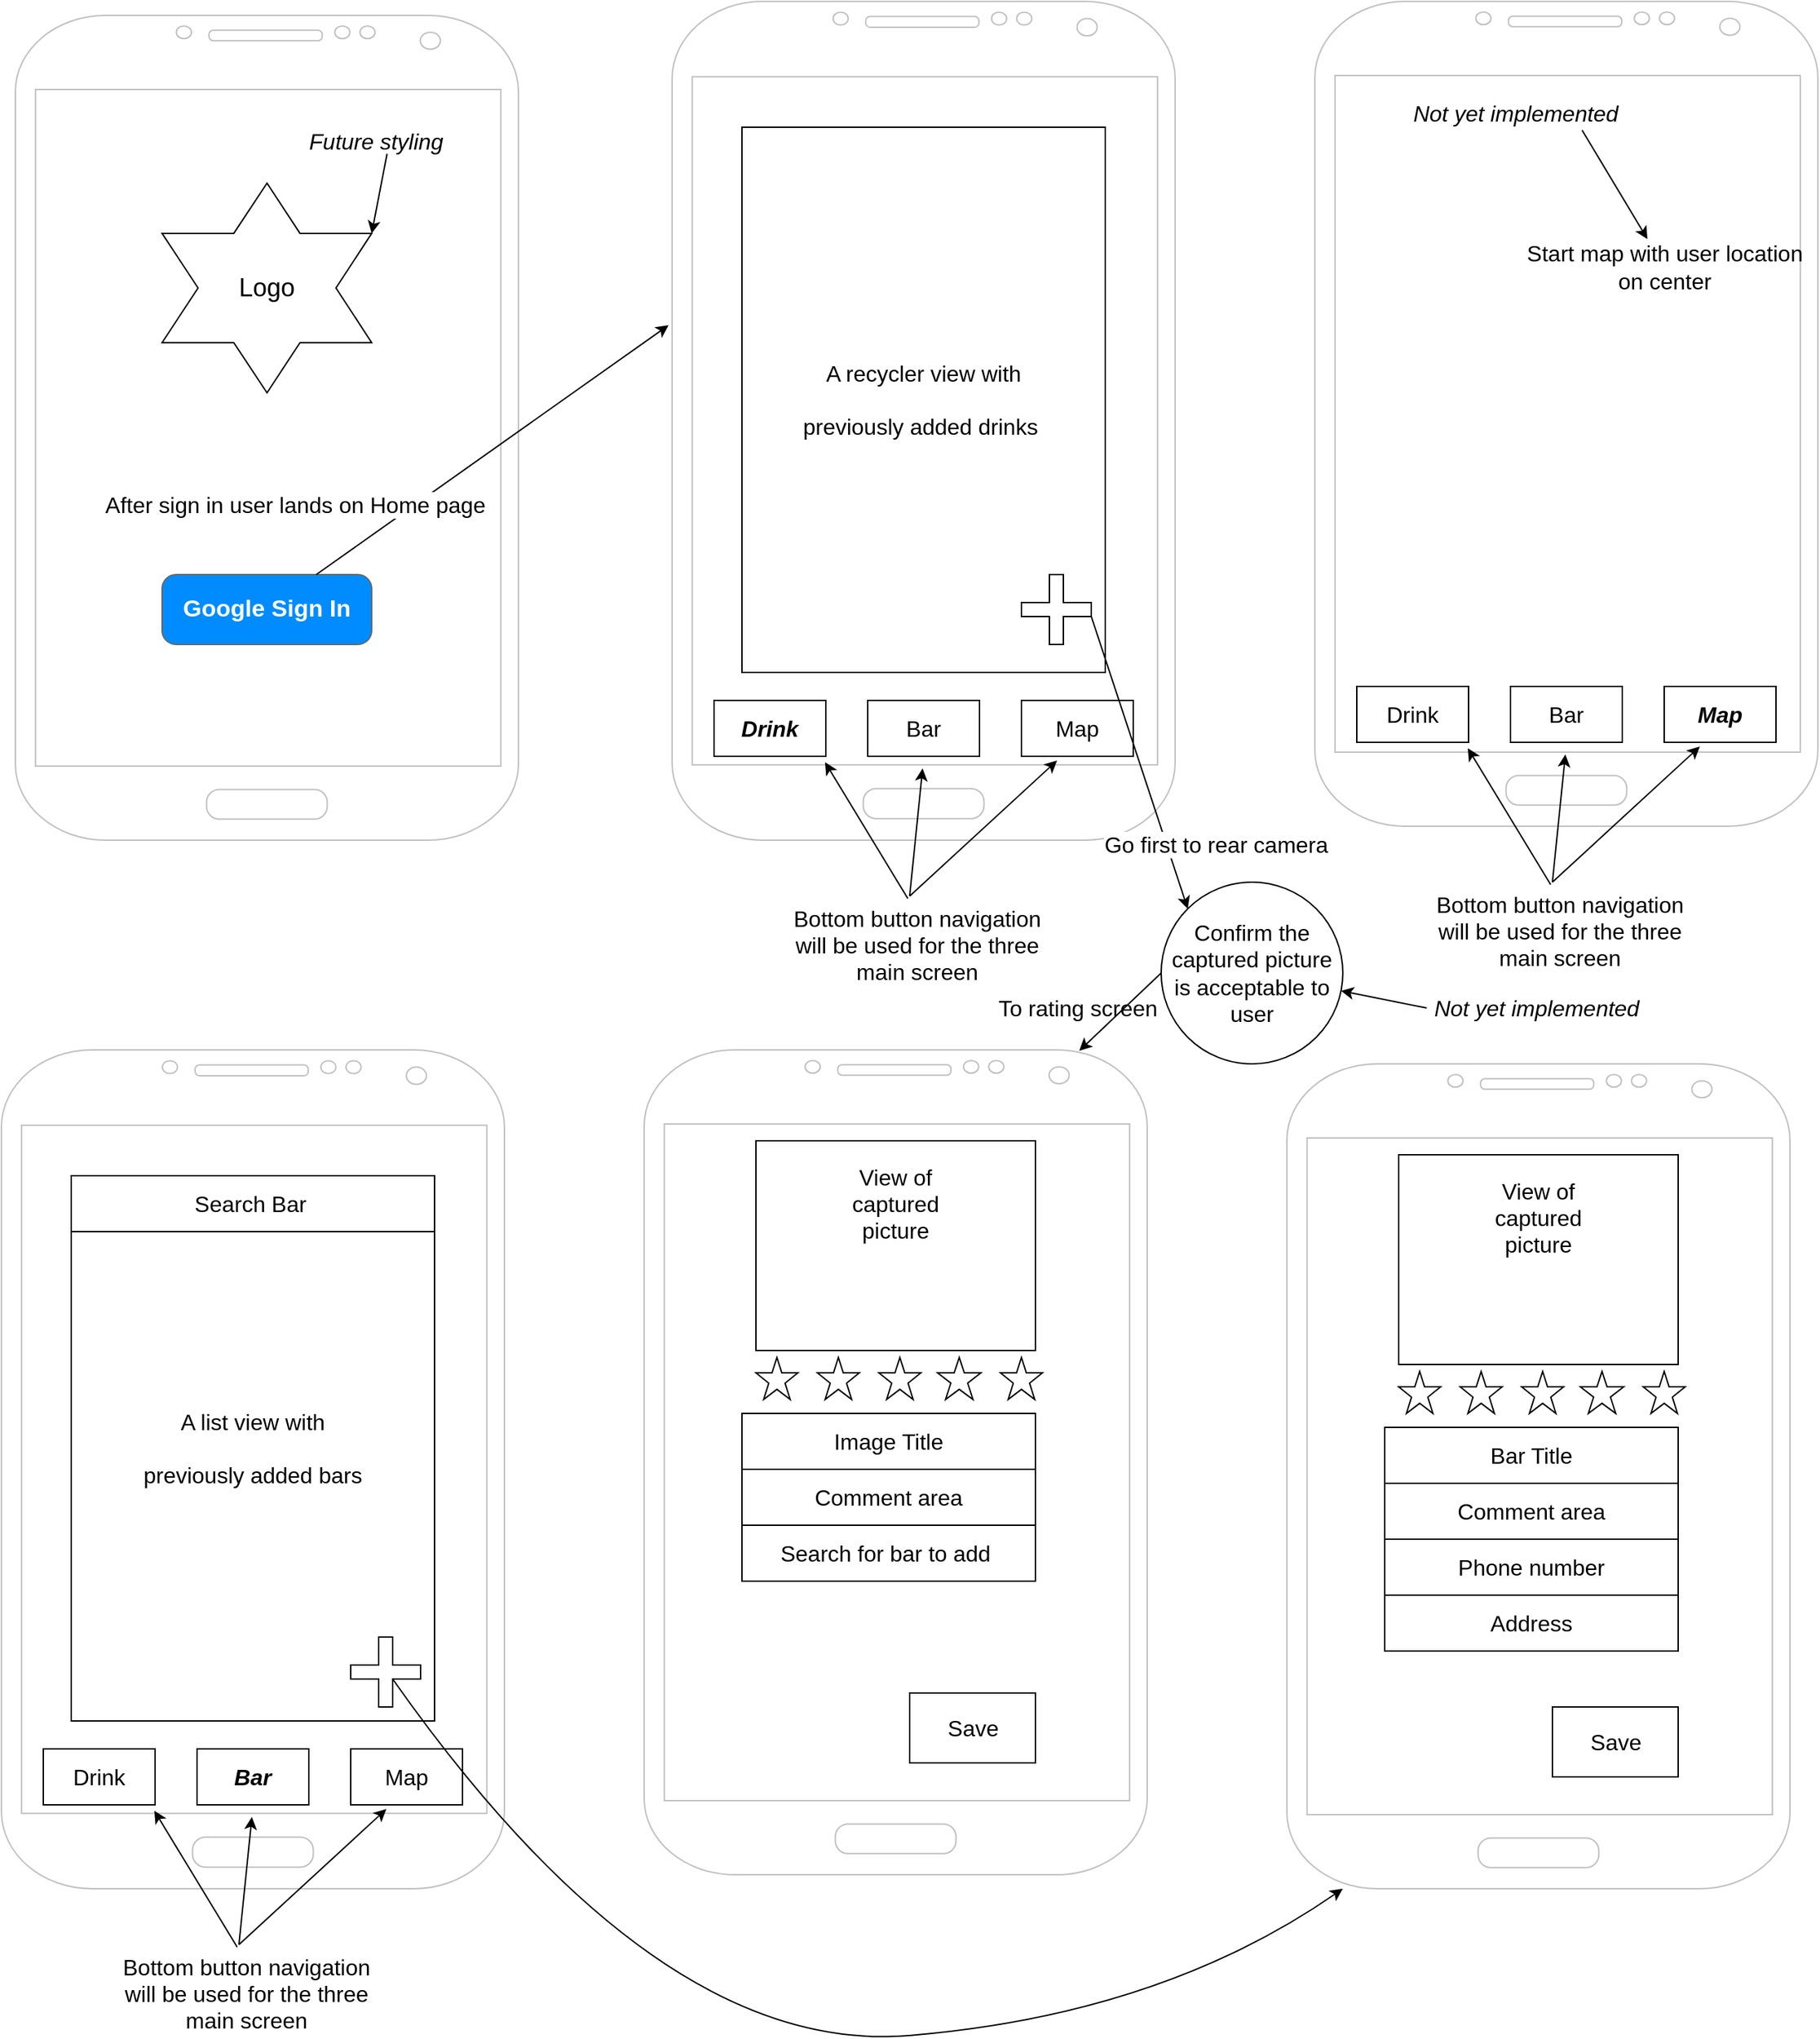 <mxfile version="14.5.9" type="device"><diagram id="bA2x4f0HrEjmfIGBQZVj" name="Page-1"><mxGraphModel dx="2272" dy="782" grid="1" gridSize="10" guides="1" tooltips="1" connect="1" arrows="1" fold="1" page="1" pageScale="1" pageWidth="850" pageHeight="1100" math="0" shadow="0"><root><mxCell id="0"/><mxCell id="1" parent="0"/><mxCell id="3H3DRTiMyvUc3eCoSPQ--7" value="" style="group" parent="1" vertex="1" connectable="0"><mxGeometry x="30" y="20" width="360" height="700" as="geometry"/></mxCell><mxCell id="3H3DRTiMyvUc3eCoSPQ--1" value="" style="verticalLabelPosition=bottom;verticalAlign=top;html=1;shadow=0;dashed=0;strokeWidth=1;shape=mxgraph.android.phone2;strokeColor=#c0c0c0;" parent="3H3DRTiMyvUc3eCoSPQ--7" vertex="1"><mxGeometry width="360" height="600" as="geometry"/></mxCell><mxCell id="3H3DRTiMyvUc3eCoSPQ--6" value="&lt;font style=&quot;font-size: 16px&quot;&gt;A recycler view with &lt;br&gt;&lt;br&gt;previously added drinks&amp;nbsp;&lt;/font&gt;" style="rounded=0;whiteSpace=wrap;html=1;" parent="3H3DRTiMyvUc3eCoSPQ--7" vertex="1"><mxGeometry x="50" y="90" width="260" height="390" as="geometry"/></mxCell><mxCell id="qYabKmIg8mGR_LBSx-X4-5" value="" style="shape=cross;whiteSpace=wrap;html=1;" parent="3H3DRTiMyvUc3eCoSPQ--7" vertex="1"><mxGeometry x="250" y="410" width="50" height="50" as="geometry"/></mxCell><mxCell id="qYabKmIg8mGR_LBSx-X4-22" value="" style="verticalLabelPosition=bottom;verticalAlign=top;html=1;shape=mxgraph.basic.rect;fillColor2=none;strokeWidth=1;size=20;indent=5;" parent="3H3DRTiMyvUc3eCoSPQ--7" vertex="1"><mxGeometry x="30" y="500" width="80" height="40" as="geometry"/></mxCell><mxCell id="qYabKmIg8mGR_LBSx-X4-23" value="" style="verticalLabelPosition=bottom;verticalAlign=top;html=1;shape=mxgraph.basic.rect;fillColor2=none;strokeWidth=1;size=20;indent=5;" parent="3H3DRTiMyvUc3eCoSPQ--7" vertex="1"><mxGeometry x="140" y="500" width="80" height="40" as="geometry"/></mxCell><mxCell id="qYabKmIg8mGR_LBSx-X4-24" value="" style="verticalLabelPosition=bottom;verticalAlign=top;html=1;shape=mxgraph.basic.rect;fillColor2=none;strokeWidth=1;size=20;indent=5;" parent="3H3DRTiMyvUc3eCoSPQ--7" vertex="1"><mxGeometry x="250" y="500" width="80" height="40" as="geometry"/></mxCell><mxCell id="qYabKmIg8mGR_LBSx-X4-25" value="&lt;font style=&quot;font-size: 16px&quot;&gt;&lt;b&gt;&lt;i&gt;Drink&lt;/i&gt;&lt;/b&gt;&lt;/font&gt;" style="text;html=1;strokeColor=none;fillColor=none;align=center;verticalAlign=middle;whiteSpace=wrap;rounded=0;" parent="3H3DRTiMyvUc3eCoSPQ--7" vertex="1"><mxGeometry x="50" y="510" width="40" height="20" as="geometry"/></mxCell><mxCell id="qYabKmIg8mGR_LBSx-X4-26" value="&lt;font style=&quot;font-size: 16px&quot;&gt;Bar&lt;/font&gt;" style="text;html=1;strokeColor=none;fillColor=none;align=center;verticalAlign=middle;whiteSpace=wrap;rounded=0;" parent="3H3DRTiMyvUc3eCoSPQ--7" vertex="1"><mxGeometry x="160" y="510" width="40" height="20" as="geometry"/></mxCell><mxCell id="qYabKmIg8mGR_LBSx-X4-27" value="&lt;font style=&quot;font-size: 16px&quot;&gt;Map&lt;/font&gt;" style="text;html=1;strokeColor=none;fillColor=none;align=center;verticalAlign=middle;whiteSpace=wrap;rounded=0;" parent="3H3DRTiMyvUc3eCoSPQ--7" vertex="1"><mxGeometry x="270" y="510" width="40" height="20" as="geometry"/></mxCell><mxCell id="qYabKmIg8mGR_LBSx-X4-28" value="&lt;font style=&quot;font-size: 16px&quot;&gt;Bottom button navigation&lt;br&gt;will be used for the three&lt;br&gt;main screen&lt;/font&gt;" style="text;html=1;align=center;verticalAlign=middle;resizable=0;points=[];autosize=1;" parent="3H3DRTiMyvUc3eCoSPQ--7" vertex="1"><mxGeometry x="80" y="650" width="190" height="50" as="geometry"/></mxCell><mxCell id="qYabKmIg8mGR_LBSx-X4-29" value="" style="endArrow=classic;html=1;exitX=0.467;exitY=-0.164;exitDx=0;exitDy=0;exitPerimeter=0;entryX=0.993;entryY=1.105;entryDx=0;entryDy=0;entryPerimeter=0;" parent="3H3DRTiMyvUc3eCoSPQ--7" source="qYabKmIg8mGR_LBSx-X4-28" target="qYabKmIg8mGR_LBSx-X4-22" edge="1"><mxGeometry width="50" height="50" relative="1" as="geometry"><mxPoint x="40" y="360" as="sourcePoint"/><mxPoint x="90" y="310" as="targetPoint"/></mxGeometry></mxCell><mxCell id="qYabKmIg8mGR_LBSx-X4-30" value="" style="endArrow=classic;html=1;entryX=0.498;entryY=0.913;entryDx=0;entryDy=0;entryPerimeter=0;" parent="3H3DRTiMyvUc3eCoSPQ--7" edge="1"><mxGeometry width="50" height="50" relative="1" as="geometry"><mxPoint x="170" y="640" as="sourcePoint"/><mxPoint x="179.28" y="548.67" as="targetPoint"/></mxGeometry></mxCell><mxCell id="qYabKmIg8mGR_LBSx-X4-31" value="" style="endArrow=classic;html=1;entryX=0.319;entryY=1.075;entryDx=0;entryDy=0;entryPerimeter=0;" parent="3H3DRTiMyvUc3eCoSPQ--7" target="qYabKmIg8mGR_LBSx-X4-24" edge="1"><mxGeometry width="50" height="50" relative="1" as="geometry"><mxPoint x="170" y="640" as="sourcePoint"/><mxPoint x="189.28" y="558.67" as="targetPoint"/></mxGeometry></mxCell><mxCell id="3H3DRTiMyvUc3eCoSPQ--8" value="" style="verticalLabelPosition=bottom;verticalAlign=top;html=1;shadow=0;dashed=0;strokeWidth=1;shape=mxgraph.android.phone2;strokeColor=#c0c0c0;" parent="1" vertex="1"><mxGeometry x="10" y="770" width="360" height="590" as="geometry"/></mxCell><mxCell id="3H3DRTiMyvUc3eCoSPQ--9" value="&lt;font style=&quot;font-size: 16px&quot;&gt;Confirm the captured picture is acceptable to user&lt;/font&gt;" style="ellipse;whiteSpace=wrap;html=1;aspect=fixed;" parent="1" vertex="1"><mxGeometry x="380" y="650" width="130" height="130" as="geometry"/></mxCell><mxCell id="3H3DRTiMyvUc3eCoSPQ--10" value="" style="endArrow=classic;html=1;entryX=0;entryY=0;entryDx=0;entryDy=0;exitX=0;exitY=0;exitDx=50;exitDy=30;exitPerimeter=0;" parent="1" source="qYabKmIg8mGR_LBSx-X4-5" target="3H3DRTiMyvUc3eCoSPQ--9" edge="1"><mxGeometry width="50" height="50" relative="1" as="geometry"><mxPoint x="350" y="460" as="sourcePoint"/><mxPoint x="440" y="650" as="targetPoint"/></mxGeometry></mxCell><mxCell id="3H3DRTiMyvUc3eCoSPQ--11" value="&lt;font style=&quot;font-size: 16px&quot;&gt;Go first to rear camera&lt;/font&gt;" style="edgeLabel;html=1;align=center;verticalAlign=middle;resizable=0;points=[];" parent="3H3DRTiMyvUc3eCoSPQ--10" vertex="1" connectable="0"><mxGeometry x="0.393" y="1" relative="1" as="geometry"><mxPoint x="39.77" y="16.9" as="offset"/></mxGeometry></mxCell><mxCell id="3H3DRTiMyvUc3eCoSPQ--12" value="" style="endArrow=classic;html=1;entryX=0.865;entryY=0.001;entryDx=0;entryDy=0;entryPerimeter=0;exitX=0;exitY=0.5;exitDx=0;exitDy=0;" parent="1" source="3H3DRTiMyvUc3eCoSPQ--9" target="3H3DRTiMyvUc3eCoSPQ--8" edge="1"><mxGeometry width="50" height="50" relative="1" as="geometry"><mxPoint x="390" y="700" as="sourcePoint"/><mxPoint x="440" y="650" as="targetPoint"/></mxGeometry></mxCell><mxCell id="3H3DRTiMyvUc3eCoSPQ--14" value="&lt;font style=&quot;font-size: 16px&quot;&gt;To rating screen&lt;/font&gt;" style="text;html=1;align=center;verticalAlign=middle;resizable=0;points=[];autosize=1;" parent="1" vertex="1"><mxGeometry x="255" y="730" width="130" height="20" as="geometry"/></mxCell><mxCell id="3H3DRTiMyvUc3eCoSPQ--16" value="&lt;font style=&quot;font-size: 16px&quot;&gt;Comment area&lt;/font&gt;" style="rounded=0;whiteSpace=wrap;html=1;" parent="1" vertex="1"><mxGeometry x="80" y="1070" width="210" height="40" as="geometry"/></mxCell><mxCell id="3H3DRTiMyvUc3eCoSPQ--29" value="" style="verticalLabelPosition=bottom;verticalAlign=top;html=1;shadow=0;dashed=0;strokeWidth=1;shape=mxgraph.android.phone2;strokeColor=#c0c0c0;" parent="1" vertex="1"><mxGeometry x="490" y="20" width="360" height="590" as="geometry"/></mxCell><mxCell id="3H3DRTiMyvUc3eCoSPQ--32" value="" style="shape=image;html=1;verticalAlign=top;verticalLabelPosition=bottom;labelBackgroundColor=#ffffff;imageAspect=0;aspect=fixed;image=https://cdn1.iconfinder.com/data/icons/resume-pictograms/100/Resume_Bulls-eye-128.png" parent="1" vertex="1"><mxGeometry x="640" y="270" width="60" height="60" as="geometry"/></mxCell><mxCell id="3H3DRTiMyvUc3eCoSPQ--35" value="&lt;font style=&quot;font-size: 16px&quot;&gt;Start map with user location&lt;br&gt;on center&lt;/font&gt;" style="text;html=1;align=center;verticalAlign=middle;resizable=0;points=[];autosize=1;" parent="1" vertex="1"><mxGeometry x="635" y="190" width="210" height="40" as="geometry"/></mxCell><mxCell id="J2Qc3WWtOclQVec9yhx2-2" value="" style="verticalLabelPosition=bottom;verticalAlign=top;html=1;shadow=0;dashed=0;strokeWidth=1;shape=mxgraph.android.phone2;strokeColor=#c0c0c0;" parent="1" vertex="1"><mxGeometry x="-440" y="30" width="360" height="590" as="geometry"/></mxCell><mxCell id="J2Qc3WWtOclQVec9yhx2-3" value="Google Sign In" style="strokeWidth=1;shadow=0;dashed=0;align=center;html=1;shape=mxgraph.mockup.buttons.button;strokeColor=#666666;fontColor=#ffffff;mainText=;buttonStyle=round;fontSize=17;fontStyle=1;fillColor=#008cff;whiteSpace=wrap;" parent="1" vertex="1"><mxGeometry x="-335" y="430" width="150" height="50" as="geometry"/></mxCell><mxCell id="J2Qc3WWtOclQVec9yhx2-4" value="" style="verticalLabelPosition=bottom;verticalAlign=top;html=1;shape=mxgraph.basic.6_point_star;direction=south;" parent="1" vertex="1"><mxGeometry x="-335" y="150" width="150" height="150" as="geometry"/></mxCell><mxCell id="J2Qc3WWtOclQVec9yhx2-5" value="&lt;font style=&quot;font-size: 18px&quot;&gt;Logo&lt;/font&gt;" style="text;html=1;strokeColor=none;fillColor=none;align=center;verticalAlign=middle;whiteSpace=wrap;rounded=0;" parent="1" vertex="1"><mxGeometry x="-280" y="215" width="40" height="20" as="geometry"/></mxCell><mxCell id="J2Qc3WWtOclQVec9yhx2-6" value="" style="endArrow=classic;html=1;entryX=-0.007;entryY=0.386;entryDx=0;entryDy=0;entryPerimeter=0;" parent="1" source="J2Qc3WWtOclQVec9yhx2-3" target="3H3DRTiMyvUc3eCoSPQ--1" edge="1"><mxGeometry width="50" height="50" relative="1" as="geometry"><mxPoint x="400" y="410" as="sourcePoint"/><mxPoint x="450" y="360" as="targetPoint"/></mxGeometry></mxCell><mxCell id="J2Qc3WWtOclQVec9yhx2-7" value="&lt;font style=&quot;font-size: 16px&quot;&gt;After sign in user lands on Home page&lt;/font&gt;" style="edgeLabel;html=1;align=center;verticalAlign=middle;resizable=0;points=[];" parent="J2Qc3WWtOclQVec9yhx2-6" vertex="1" connectable="0"><mxGeometry x="-0.094" relative="1" as="geometry"><mxPoint x="-129.62" y="30.86" as="offset"/></mxGeometry></mxCell><mxCell id="J2Qc3WWtOclQVec9yhx2-8" value="" style="rounded=0;whiteSpace=wrap;html=1;" parent="1" vertex="1"><mxGeometry x="90" y="835" width="200" height="150" as="geometry"/></mxCell><mxCell id="J2Qc3WWtOclQVec9yhx2-9" value="&lt;font style=&quot;font-size: 16px&quot;&gt;View of captured picture&lt;/font&gt;" style="text;html=1;strokeColor=none;fillColor=none;align=center;verticalAlign=middle;whiteSpace=wrap;rounded=0;" parent="1" vertex="1"><mxGeometry x="170" y="870" width="40" height="20" as="geometry"/></mxCell><mxCell id="qYabKmIg8mGR_LBSx-X4-1" value="&lt;font style=&quot;font-size: 16px&quot;&gt;&lt;i&gt;Future styling&amp;nbsp;&lt;/i&gt;&lt;/font&gt;" style="text;html=1;align=center;verticalAlign=middle;resizable=0;points=[];autosize=1;" parent="1" vertex="1"><mxGeometry x="-240" y="110" width="120" height="20" as="geometry"/></mxCell><mxCell id="qYabKmIg8mGR_LBSx-X4-4" value="" style="endArrow=classic;html=1;exitX=0.55;exitY=0.95;exitDx=0;exitDy=0;exitPerimeter=0;entryX=0.24;entryY=0;entryDx=0;entryDy=0;entryPerimeter=0;" parent="1" source="qYabKmIg8mGR_LBSx-X4-1" target="J2Qc3WWtOclQVec9yhx2-4" edge="1"><mxGeometry width="50" height="50" relative="1" as="geometry"><mxPoint x="50" y="550" as="sourcePoint"/><mxPoint x="100" y="500" as="targetPoint"/></mxGeometry></mxCell><mxCell id="qYabKmIg8mGR_LBSx-X4-6" value="&lt;i&gt;&lt;font style=&quot;font-size: 16px&quot;&gt;Not yet implemented&lt;/font&gt;&amp;nbsp;&lt;/i&gt;" style="text;html=1;align=center;verticalAlign=middle;resizable=0;points=[];autosize=1;" parent="1" vertex="1"><mxGeometry x="565" y="730" width="170" height="20" as="geometry"/></mxCell><mxCell id="qYabKmIg8mGR_LBSx-X4-7" value="" style="group" parent="1" vertex="1" connectable="0"><mxGeometry x="90" y="990" width="205" height="30" as="geometry"/></mxCell><mxCell id="3H3DRTiMyvUc3eCoSPQ--17" value="" style="verticalLabelPosition=bottom;verticalAlign=top;html=1;shape=mxgraph.basic.star;spacingLeft=2;spacingRight=3;spacing=0;direction=east;" parent="qYabKmIg8mGR_LBSx-X4-7" vertex="1"><mxGeometry x="175" width="30" height="30" as="geometry"/></mxCell><mxCell id="3H3DRTiMyvUc3eCoSPQ--18" value="" style="verticalLabelPosition=bottom;verticalAlign=top;html=1;shape=mxgraph.basic.star;spacingLeft=2;spacingRight=3;spacing=0;direction=east;" parent="qYabKmIg8mGR_LBSx-X4-7" vertex="1"><mxGeometry x="130" width="31" height="30" as="geometry"/></mxCell><mxCell id="3H3DRTiMyvUc3eCoSPQ--19" value="" style="verticalLabelPosition=bottom;verticalAlign=top;html=1;shape=mxgraph.basic.star;spacingLeft=2;spacingRight=3;spacing=0;direction=east;" parent="qYabKmIg8mGR_LBSx-X4-7" vertex="1"><mxGeometry x="88" width="30" height="30" as="geometry"/></mxCell><mxCell id="3H3DRTiMyvUc3eCoSPQ--20" value="" style="verticalLabelPosition=bottom;verticalAlign=top;html=1;shape=mxgraph.basic.star;spacingLeft=2;spacingRight=3;spacing=0;direction=east;" parent="qYabKmIg8mGR_LBSx-X4-7" vertex="1"><mxGeometry x="44" width="30" height="30" as="geometry"/></mxCell><mxCell id="3H3DRTiMyvUc3eCoSPQ--21" value="" style="verticalLabelPosition=bottom;verticalAlign=top;html=1;shape=mxgraph.basic.star;spacingLeft=2;spacingRight=3;spacing=0;direction=east;" parent="qYabKmIg8mGR_LBSx-X4-7" vertex="1"><mxGeometry width="30" height="30" as="geometry"/></mxCell><mxCell id="qYabKmIg8mGR_LBSx-X4-11" value="&lt;font style=&quot;font-size: 16px&quot;&gt;Image Title&lt;/font&gt;" style="rounded=0;whiteSpace=wrap;html=1;" parent="1" vertex="1"><mxGeometry x="80" y="1030" width="210" height="40" as="geometry"/></mxCell><mxCell id="qYabKmIg8mGR_LBSx-X4-12" value="&lt;font style=&quot;font-size: 16px&quot;&gt;Search for bar to add&amp;nbsp;&lt;/font&gt;" style="rounded=0;whiteSpace=wrap;html=1;" parent="1" vertex="1"><mxGeometry x="80" y="1110" width="210" height="40" as="geometry"/></mxCell><mxCell id="qYabKmIg8mGR_LBSx-X4-20" value="" style="endArrow=classic;html=1;" parent="1" target="3H3DRTiMyvUc3eCoSPQ--9" edge="1"><mxGeometry width="50" height="50" relative="1" as="geometry"><mxPoint x="570" y="740" as="sourcePoint"/><mxPoint x="695.52" y="710" as="targetPoint"/></mxGeometry></mxCell><mxCell id="qYabKmIg8mGR_LBSx-X4-21" value="" style="endArrow=classic;html=1;exitX=0.772;exitY=1.105;exitDx=0;exitDy=0;exitPerimeter=0;" parent="1" source="qYabKmIg8mGR_LBSx-X4-42" target="3H3DRTiMyvUc3eCoSPQ--35" edge="1"><mxGeometry width="50" height="50" relative="1" as="geometry"><mxPoint x="762.08" y="620" as="sourcePoint"/><mxPoint x="710" y="647.3" as="targetPoint"/></mxGeometry></mxCell><mxCell id="qYabKmIg8mGR_LBSx-X4-32" value="" style="verticalLabelPosition=bottom;verticalAlign=top;html=1;shape=mxgraph.basic.rect;fillColor2=none;strokeWidth=1;size=20;indent=5;" parent="1" vertex="1"><mxGeometry x="520" y="510" width="80" height="40" as="geometry"/></mxCell><mxCell id="qYabKmIg8mGR_LBSx-X4-33" value="" style="verticalLabelPosition=bottom;verticalAlign=top;html=1;shape=mxgraph.basic.rect;fillColor2=none;strokeWidth=1;size=20;indent=5;" parent="1" vertex="1"><mxGeometry x="630" y="510" width="80" height="40" as="geometry"/></mxCell><mxCell id="qYabKmIg8mGR_LBSx-X4-34" value="" style="verticalLabelPosition=bottom;verticalAlign=top;html=1;shape=mxgraph.basic.rect;fillColor2=none;strokeWidth=1;size=20;indent=5;" parent="1" vertex="1"><mxGeometry x="740" y="510" width="80" height="40" as="geometry"/></mxCell><mxCell id="qYabKmIg8mGR_LBSx-X4-35" value="&lt;font style=&quot;font-size: 16px&quot;&gt;Drink&lt;/font&gt;" style="text;html=1;strokeColor=none;fillColor=none;align=center;verticalAlign=middle;whiteSpace=wrap;rounded=0;" parent="1" vertex="1"><mxGeometry x="540" y="520" width="40" height="20" as="geometry"/></mxCell><mxCell id="qYabKmIg8mGR_LBSx-X4-36" value="&lt;font style=&quot;font-size: 16px&quot;&gt;Bar&lt;/font&gt;" style="text;html=1;strokeColor=none;fillColor=none;align=center;verticalAlign=middle;whiteSpace=wrap;rounded=0;" parent="1" vertex="1"><mxGeometry x="650" y="520" width="40" height="20" as="geometry"/></mxCell><mxCell id="qYabKmIg8mGR_LBSx-X4-37" value="&lt;font style=&quot;font-size: 16px&quot;&gt;&lt;b&gt;&lt;i&gt;Map&lt;/i&gt;&lt;/b&gt;&lt;/font&gt;" style="text;html=1;strokeColor=none;fillColor=none;align=center;verticalAlign=middle;whiteSpace=wrap;rounded=0;" parent="1" vertex="1"><mxGeometry x="760" y="520" width="40" height="20" as="geometry"/></mxCell><mxCell id="qYabKmIg8mGR_LBSx-X4-38" value="&lt;font style=&quot;font-size: 16px&quot;&gt;Bottom button navigation&lt;br&gt;will be used for the three&lt;br&gt;main screen&lt;/font&gt;" style="text;html=1;align=center;verticalAlign=middle;resizable=0;points=[];autosize=1;" parent="1" vertex="1"><mxGeometry x="570" y="660" width="190" height="50" as="geometry"/></mxCell><mxCell id="qYabKmIg8mGR_LBSx-X4-39" value="" style="endArrow=classic;html=1;exitX=0.467;exitY=-0.164;exitDx=0;exitDy=0;exitPerimeter=0;entryX=0.993;entryY=1.105;entryDx=0;entryDy=0;entryPerimeter=0;" parent="1" source="qYabKmIg8mGR_LBSx-X4-38" target="qYabKmIg8mGR_LBSx-X4-32" edge="1"><mxGeometry width="50" height="50" relative="1" as="geometry"><mxPoint x="530" y="370" as="sourcePoint"/><mxPoint x="580" y="320" as="targetPoint"/></mxGeometry></mxCell><mxCell id="qYabKmIg8mGR_LBSx-X4-40" value="" style="endArrow=classic;html=1;entryX=0.498;entryY=0.913;entryDx=0;entryDy=0;entryPerimeter=0;" parent="1" edge="1"><mxGeometry width="50" height="50" relative="1" as="geometry"><mxPoint x="660" y="650" as="sourcePoint"/><mxPoint x="669.28" y="558.67" as="targetPoint"/></mxGeometry></mxCell><mxCell id="qYabKmIg8mGR_LBSx-X4-41" value="" style="endArrow=classic;html=1;entryX=0.319;entryY=1.075;entryDx=0;entryDy=0;entryPerimeter=0;" parent="1" target="qYabKmIg8mGR_LBSx-X4-34" edge="1"><mxGeometry width="50" height="50" relative="1" as="geometry"><mxPoint x="660" y="650" as="sourcePoint"/><mxPoint x="679.28" y="568.67" as="targetPoint"/></mxGeometry></mxCell><mxCell id="qYabKmIg8mGR_LBSx-X4-42" value="&lt;i&gt;&lt;font style=&quot;font-size: 16px&quot;&gt;Not yet implemented&lt;/font&gt;&amp;nbsp;&lt;/i&gt;" style="text;html=1;align=center;verticalAlign=middle;resizable=0;points=[];autosize=1;" parent="1" vertex="1"><mxGeometry x="550" y="90" width="170" height="20" as="geometry"/></mxCell><mxCell id="qYabKmIg8mGR_LBSx-X4-44" value="" style="group" parent="1" vertex="1" connectable="0"><mxGeometry x="-450" y="770" width="360" height="700" as="geometry"/></mxCell><mxCell id="qYabKmIg8mGR_LBSx-X4-45" value="" style="verticalLabelPosition=bottom;verticalAlign=top;html=1;shadow=0;dashed=0;strokeWidth=1;shape=mxgraph.android.phone2;strokeColor=#c0c0c0;" parent="qYabKmIg8mGR_LBSx-X4-44" vertex="1"><mxGeometry width="360" height="600" as="geometry"/></mxCell><mxCell id="qYabKmIg8mGR_LBSx-X4-46" value="&lt;font style=&quot;font-size: 16px&quot;&gt;A list view with &lt;br&gt;&lt;br&gt;previously added bars&lt;/font&gt;" style="rounded=0;whiteSpace=wrap;html=1;" parent="qYabKmIg8mGR_LBSx-X4-44" vertex="1"><mxGeometry x="50" y="90" width="260" height="390" as="geometry"/></mxCell><mxCell id="qYabKmIg8mGR_LBSx-X4-48" value="" style="verticalLabelPosition=bottom;verticalAlign=top;html=1;shape=mxgraph.basic.rect;fillColor2=none;strokeWidth=1;size=20;indent=5;" parent="qYabKmIg8mGR_LBSx-X4-44" vertex="1"><mxGeometry x="30" y="500" width="80" height="40" as="geometry"/></mxCell><mxCell id="qYabKmIg8mGR_LBSx-X4-49" value="" style="verticalLabelPosition=bottom;verticalAlign=top;html=1;shape=mxgraph.basic.rect;fillColor2=none;strokeWidth=1;size=20;indent=5;" parent="qYabKmIg8mGR_LBSx-X4-44" vertex="1"><mxGeometry x="140" y="500" width="80" height="40" as="geometry"/></mxCell><mxCell id="qYabKmIg8mGR_LBSx-X4-50" value="" style="verticalLabelPosition=bottom;verticalAlign=top;html=1;shape=mxgraph.basic.rect;fillColor2=none;strokeWidth=1;size=20;indent=5;" parent="qYabKmIg8mGR_LBSx-X4-44" vertex="1"><mxGeometry x="250" y="500" width="80" height="40" as="geometry"/></mxCell><mxCell id="qYabKmIg8mGR_LBSx-X4-51" value="&lt;font style=&quot;font-size: 16px&quot;&gt;Drink&lt;/font&gt;" style="text;html=1;strokeColor=none;fillColor=none;align=center;verticalAlign=middle;whiteSpace=wrap;rounded=0;" parent="qYabKmIg8mGR_LBSx-X4-44" vertex="1"><mxGeometry x="50" y="510" width="40" height="20" as="geometry"/></mxCell><mxCell id="qYabKmIg8mGR_LBSx-X4-52" value="&lt;font style=&quot;font-size: 16px&quot;&gt;&lt;b&gt;&lt;i&gt;Bar&lt;/i&gt;&lt;/b&gt;&lt;/font&gt;" style="text;html=1;strokeColor=none;fillColor=none;align=center;verticalAlign=middle;whiteSpace=wrap;rounded=0;" parent="qYabKmIg8mGR_LBSx-X4-44" vertex="1"><mxGeometry x="160" y="510" width="40" height="20" as="geometry"/></mxCell><mxCell id="qYabKmIg8mGR_LBSx-X4-53" value="&lt;font style=&quot;font-size: 16px&quot;&gt;Map&lt;/font&gt;" style="text;html=1;strokeColor=none;fillColor=none;align=center;verticalAlign=middle;whiteSpace=wrap;rounded=0;" parent="qYabKmIg8mGR_LBSx-X4-44" vertex="1"><mxGeometry x="270" y="510" width="40" height="20" as="geometry"/></mxCell><mxCell id="qYabKmIg8mGR_LBSx-X4-54" value="&lt;font style=&quot;font-size: 16px&quot;&gt;Bottom button navigation&lt;br&gt;will be used for the three&lt;br&gt;main screen&lt;/font&gt;" style="text;html=1;align=center;verticalAlign=middle;resizable=0;points=[];autosize=1;" parent="qYabKmIg8mGR_LBSx-X4-44" vertex="1"><mxGeometry x="80" y="650" width="190" height="50" as="geometry"/></mxCell><mxCell id="qYabKmIg8mGR_LBSx-X4-55" value="" style="endArrow=classic;html=1;exitX=0.467;exitY=-0.164;exitDx=0;exitDy=0;exitPerimeter=0;entryX=0.993;entryY=1.105;entryDx=0;entryDy=0;entryPerimeter=0;" parent="qYabKmIg8mGR_LBSx-X4-44" source="qYabKmIg8mGR_LBSx-X4-54" target="qYabKmIg8mGR_LBSx-X4-48" edge="1"><mxGeometry width="50" height="50" relative="1" as="geometry"><mxPoint x="40" y="360" as="sourcePoint"/><mxPoint x="90" y="310" as="targetPoint"/></mxGeometry></mxCell><mxCell id="qYabKmIg8mGR_LBSx-X4-56" value="" style="endArrow=classic;html=1;entryX=0.498;entryY=0.913;entryDx=0;entryDy=0;entryPerimeter=0;" parent="qYabKmIg8mGR_LBSx-X4-44" edge="1"><mxGeometry width="50" height="50" relative="1" as="geometry"><mxPoint x="170" y="640" as="sourcePoint"/><mxPoint x="179.28" y="548.67" as="targetPoint"/></mxGeometry></mxCell><mxCell id="qYabKmIg8mGR_LBSx-X4-57" value="" style="endArrow=classic;html=1;entryX=0.319;entryY=1.075;entryDx=0;entryDy=0;entryPerimeter=0;" parent="qYabKmIg8mGR_LBSx-X4-44" target="qYabKmIg8mGR_LBSx-X4-50" edge="1"><mxGeometry width="50" height="50" relative="1" as="geometry"><mxPoint x="170" y="640" as="sourcePoint"/><mxPoint x="189.28" y="558.67" as="targetPoint"/></mxGeometry></mxCell><mxCell id="qYabKmIg8mGR_LBSx-X4-61" value="" style="verticalLabelPosition=bottom;verticalAlign=top;html=1;shape=mxgraph.basic.rect;fillColor2=none;strokeWidth=1;size=20;indent=5;" parent="qYabKmIg8mGR_LBSx-X4-44" vertex="1"><mxGeometry x="50" y="90" width="260" height="40" as="geometry"/></mxCell><mxCell id="qYabKmIg8mGR_LBSx-X4-62" value="&lt;span style=&quot;font-size: 16px&quot;&gt;Search Bar&amp;nbsp;&lt;/span&gt;" style="text;html=1;align=center;verticalAlign=middle;resizable=0;points=[];autosize=1;" parent="qYabKmIg8mGR_LBSx-X4-44" vertex="1"><mxGeometry x="130" y="100" width="100" height="20" as="geometry"/></mxCell><mxCell id="iEuc8jGJ5WApOWg0QOZP-2" value="" style="shape=cross;whiteSpace=wrap;html=1;" vertex="1" parent="qYabKmIg8mGR_LBSx-X4-44"><mxGeometry x="250" y="420" width="50" height="50" as="geometry"/></mxCell><mxCell id="qYabKmIg8mGR_LBSx-X4-64" value="" style="verticalLabelPosition=bottom;verticalAlign=top;html=1;shape=mxgraph.basic.rect;fillColor2=none;strokeWidth=1;size=20;indent=5;" parent="1" vertex="1"><mxGeometry x="200" y="1230" width="90" height="50" as="geometry"/></mxCell><mxCell id="qYabKmIg8mGR_LBSx-X4-65" value="&lt;font style=&quot;font-size: 16px&quot;&gt;Save&lt;/font&gt;" style="text;html=1;align=center;verticalAlign=middle;resizable=0;points=[];autosize=1;" parent="1" vertex="1"><mxGeometry x="220" y="1245" width="50" height="20" as="geometry"/></mxCell><mxCell id="qYabKmIg8mGR_LBSx-X4-66" value="" style="verticalLabelPosition=bottom;verticalAlign=top;html=1;shadow=0;dashed=0;strokeWidth=1;shape=mxgraph.android.phone2;strokeColor=#c0c0c0;" parent="1" vertex="1"><mxGeometry x="470" y="780" width="360" height="590" as="geometry"/></mxCell><mxCell id="qYabKmIg8mGR_LBSx-X4-67" value="&lt;font style=&quot;font-size: 16px&quot;&gt;Comment area&lt;/font&gt;" style="rounded=0;whiteSpace=wrap;html=1;" parent="1" vertex="1"><mxGeometry x="540" y="1080" width="210" height="40" as="geometry"/></mxCell><mxCell id="qYabKmIg8mGR_LBSx-X4-68" value="" style="rounded=0;whiteSpace=wrap;html=1;" parent="1" vertex="1"><mxGeometry x="550" y="845" width="200" height="150" as="geometry"/></mxCell><mxCell id="qYabKmIg8mGR_LBSx-X4-69" value="&lt;font style=&quot;font-size: 16px&quot;&gt;View of captured picture&lt;/font&gt;" style="text;html=1;strokeColor=none;fillColor=none;align=center;verticalAlign=middle;whiteSpace=wrap;rounded=0;" parent="1" vertex="1"><mxGeometry x="630" y="880" width="40" height="20" as="geometry"/></mxCell><mxCell id="qYabKmIg8mGR_LBSx-X4-70" value="" style="group" parent="1" vertex="1" connectable="0"><mxGeometry x="550" y="1000" width="205" height="30" as="geometry"/></mxCell><mxCell id="qYabKmIg8mGR_LBSx-X4-71" value="" style="verticalLabelPosition=bottom;verticalAlign=top;html=1;shape=mxgraph.basic.star;spacingLeft=2;spacingRight=3;spacing=0;direction=east;" parent="qYabKmIg8mGR_LBSx-X4-70" vertex="1"><mxGeometry x="175" width="30" height="30" as="geometry"/></mxCell><mxCell id="qYabKmIg8mGR_LBSx-X4-72" value="" style="verticalLabelPosition=bottom;verticalAlign=top;html=1;shape=mxgraph.basic.star;spacingLeft=2;spacingRight=3;spacing=0;direction=east;" parent="qYabKmIg8mGR_LBSx-X4-70" vertex="1"><mxGeometry x="130" width="31" height="30" as="geometry"/></mxCell><mxCell id="qYabKmIg8mGR_LBSx-X4-73" value="" style="verticalLabelPosition=bottom;verticalAlign=top;html=1;shape=mxgraph.basic.star;spacingLeft=2;spacingRight=3;spacing=0;direction=east;" parent="qYabKmIg8mGR_LBSx-X4-70" vertex="1"><mxGeometry x="88" width="30" height="30" as="geometry"/></mxCell><mxCell id="qYabKmIg8mGR_LBSx-X4-74" value="" style="verticalLabelPosition=bottom;verticalAlign=top;html=1;shape=mxgraph.basic.star;spacingLeft=2;spacingRight=3;spacing=0;direction=east;" parent="qYabKmIg8mGR_LBSx-X4-70" vertex="1"><mxGeometry x="44" width="30" height="30" as="geometry"/></mxCell><mxCell id="qYabKmIg8mGR_LBSx-X4-75" value="" style="verticalLabelPosition=bottom;verticalAlign=top;html=1;shape=mxgraph.basic.star;spacingLeft=2;spacingRight=3;spacing=0;direction=east;" parent="qYabKmIg8mGR_LBSx-X4-70" vertex="1"><mxGeometry width="30" height="30" as="geometry"/></mxCell><mxCell id="qYabKmIg8mGR_LBSx-X4-76" value="&lt;font style=&quot;font-size: 16px&quot;&gt;Bar Title&lt;/font&gt;" style="rounded=0;whiteSpace=wrap;html=1;" parent="1" vertex="1"><mxGeometry x="540" y="1040" width="210" height="40" as="geometry"/></mxCell><mxCell id="qYabKmIg8mGR_LBSx-X4-77" value="&lt;font style=&quot;font-size: 16px&quot;&gt;Phone number&lt;/font&gt;" style="rounded=0;whiteSpace=wrap;html=1;" parent="1" vertex="1"><mxGeometry x="540" y="1120" width="210" height="40" as="geometry"/></mxCell><mxCell id="qYabKmIg8mGR_LBSx-X4-78" value="" style="verticalLabelPosition=bottom;verticalAlign=top;html=1;shape=mxgraph.basic.rect;fillColor2=none;strokeWidth=1;size=20;indent=5;" parent="1" vertex="1"><mxGeometry x="660" y="1240" width="90" height="50" as="geometry"/></mxCell><mxCell id="qYabKmIg8mGR_LBSx-X4-79" value="&lt;font style=&quot;font-size: 16px&quot;&gt;Save&lt;/font&gt;" style="text;html=1;align=center;verticalAlign=middle;resizable=0;points=[];autosize=1;" parent="1" vertex="1"><mxGeometry x="680" y="1255" width="50" height="20" as="geometry"/></mxCell><mxCell id="iEuc8jGJ5WApOWg0QOZP-1" value="&lt;font style=&quot;font-size: 16px&quot;&gt;Address&lt;/font&gt;" style="rounded=0;whiteSpace=wrap;html=1;" vertex="1" parent="1"><mxGeometry x="540" y="1160" width="210" height="40" as="geometry"/></mxCell><mxCell id="iEuc8jGJ5WApOWg0QOZP-3" value="" style="curved=1;endArrow=classic;html=1;exitX=0;exitY=0;exitDx=30;exitDy=30;exitPerimeter=0;entryX=0.111;entryY=1;entryDx=0;entryDy=0;entryPerimeter=0;" edge="1" parent="1" source="iEuc8jGJ5WApOWg0QOZP-2" target="qYabKmIg8mGR_LBSx-X4-66"><mxGeometry width="50" height="50" relative="1" as="geometry"><mxPoint x="180" y="1430" as="sourcePoint"/><mxPoint x="230" y="1380" as="targetPoint"/><Array as="points"><mxPoint x="20" y="1490"/><mxPoint x="380" y="1460"/></Array></mxGeometry></mxCell></root></mxGraphModel></diagram></mxfile>